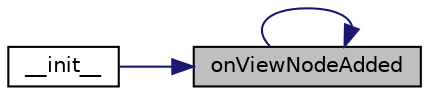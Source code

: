 digraph "onViewNodeAdded"
{
 // LATEX_PDF_SIZE
  bgcolor="transparent";
  edge [fontname="Helvetica",fontsize="10",labelfontname="Helvetica",labelfontsize="10"];
  node [fontname="Helvetica",fontsize="10",shape=record];
  rankdir="RL";
  Node1 [label="onViewNodeAdded",height=0.2,width=0.4,color="black", fillcolor="grey75", style="filled", fontcolor="black",tooltip=" "];
  Node1 -> Node2 [dir="back",color="midnightblue",fontsize="10",style="solid",fontname="Helvetica"];
  Node2 [label="__init__",height=0.2,width=0.4,color="black",URL="$class_p_r_i_s_m_1_1_straight_needle_insertion_logic.html#ae64f0875afe3067b97ba370b354b9213",tooltip=" "];
  Node1 -> Node1 [dir="back",color="midnightblue",fontsize="10",style="solid",fontname="Helvetica"];
}
